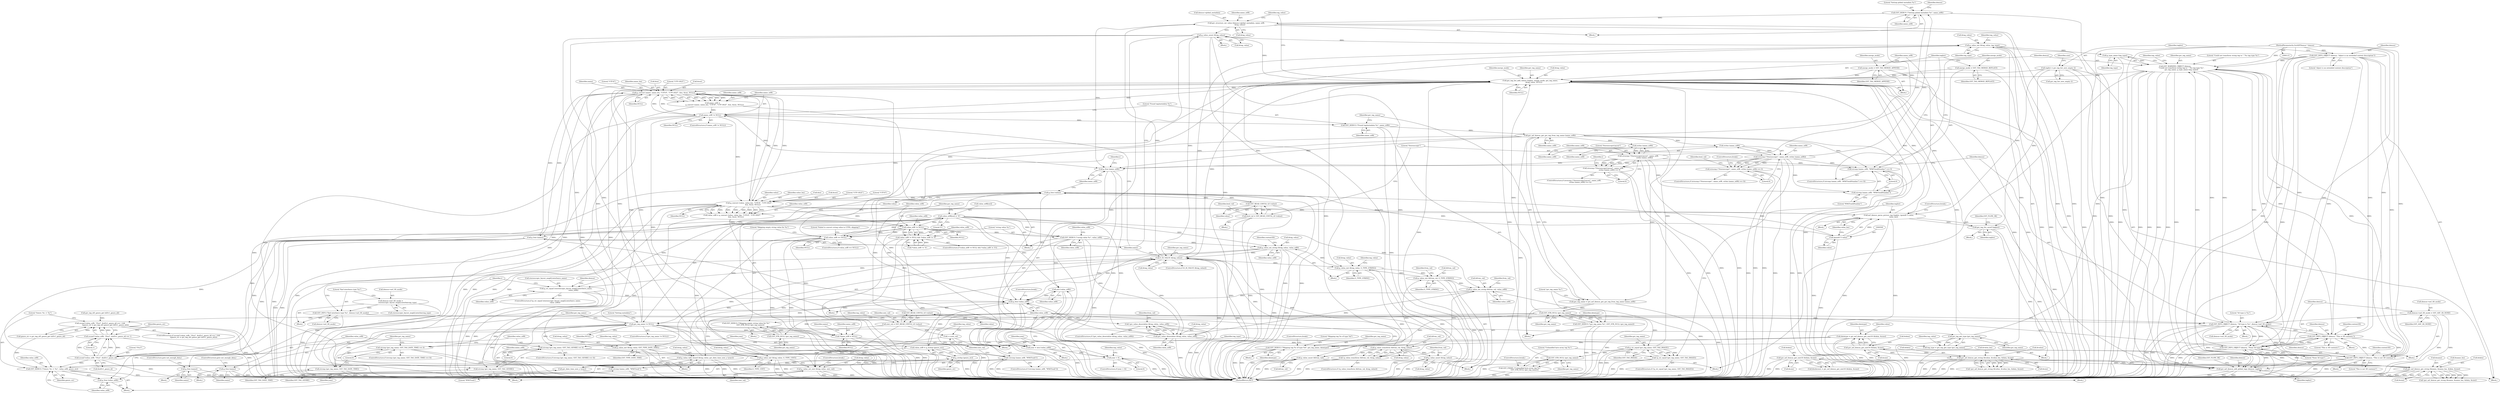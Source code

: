 digraph "1_gst-plugins-ugly_d21017b52a585f145e8d62781bcc1c5fefc7ee37@pointer" {
"1000598" [label="(Call,GST_DEBUG (\"Setting global metadata %s\", name_utf8))"];
"1000405" [label="(Call,strncmp (\"StereoscopicLayout\", name_utf8,\n                        strlen (name_utf8)))"];
"1000408" [label="(Call,strlen (name_utf8))"];
"1000233" [label="(Call,gst_asf_demux_get_gst_tag_from_tag_name (name_utf8))"];
"1000228" [label="(Call,GST_DEBUG (\"Found tag/metadata %s\", name_utf8))"];
"1000224" [label="(Call,name_utf8 != NULL)"];
"1000211" [label="(Call,name_utf8 =\n        g_convert (name, name_len, \"UTF-8\", \"UTF-16LE\", &in, &out, NULL))"];
"1000213" [label="(Call,g_convert (name, name_len, \"UTF-8\", \"UTF-16LE\", &in, &out, NULL))"];
"1000611" [label="(Call,g_free (name))"];
"1000247" [label="(Call,g_convert (value, value_len, \"UTF-8\", \"UTF-16LE\",\n              &in, &out, NULL))"];
"1000613" [label="(Call,g_free (value))"];
"1000532" [label="(Call,GST_READ_UINT32_LE (value))"];
"1000499" [label="(Call,(guint8 *) value)"];
"1000509" [label="(Call,GST_READ_UINT32_LE (value))"];
"1000497" [label="(Call,asf_demux_parse_picture_tag (taglist, (guint8 *) value,\n                  value_len))"];
"1000131" [label="(Call,taglist = gst_tag_list_new_empty ())"];
"1000589" [label="(Call,gst_tag_list_add_values (taglist, merge_mode, gst_tag_name,\n              &tag_value, NULL))"];
"1000586" [label="(Call,merge_mode = GST_TAG_MERGE_REPLACE)"];
"1000577" [label="(Call,merge_mode = GST_TAG_MERGE_APPEND)"];
"1000237" [label="(Call,GST_STR_NULL (gst_tag_name))"];
"1000231" [label="(Call,gst_tag_name = gst_asf_demux_get_gst_tag_from_tag_name (name_utf8))"];
"1000492" [label="(Call,GST_STR_NULL (gst_tag_name))"];
"1000486" [label="(Call,g_str_equal (gst_tag_name, GST_TAG_IMAGE))"];
"1000474" [label="(Call,GST_STR_NULL (gst_tag_name))"];
"1000563" [label="(Call,GST_DEBUG (\"Skipping tag %s of type %d\", gst_tag_name, datatype))"];
"1000189" [label="(Call,datatype = gst_asf_demux_get_uint16 (&data, &size))"];
"1000191" [label="(Call,gst_asf_demux_get_uint16 (&data, &size))"];
"1000171" [label="(Call,gst_asf_demux_get_string (&name, &name_len, &data, &size))"];
"1000141" [label="(Call,gst_asf_demux_get_uint16 (&data, &size))"];
"1000198" [label="(Call,gst_asf_demux_get_string (&value, &value_len, &data, &size))"];
"1000375" [label="(Call,GST_WARNING_OBJECT (demux,\n                        \"Could not transform string tag to \" \"%s tag type %s\",\n                        gst_tag_name, g_type_name (tag_type)))"];
"1000446" [label="(Call,GST_INFO_OBJECT (demux, \"3d type is %u\", demux->asf_3D_mode))"];
"1000546" [label="(Call,GST_INFO_OBJECT (demux, \"This is 3D contents\"))"];
"1000459" [label="(Call,GST_INFO_OBJECT (demux, \"None 3d type\"))"];
"1000554" [label="(Call,GST_INFO_OBJECT (demux, \"This is not 3D contenst\"))"];
"1000128" [label="(Call,GST_INFO_OBJECT (demux, \"object is an extended content description\"))"];
"1000116" [label="(MethodParameterIn,GstASFDemux * demux)"];
"1000454" [label="(Call,demux->asf_3D_mode = GST_ASF_3D_NONE)"];
"1000441" [label="(Call,GST_INFO (\"find interleave type %u\", demux->asf_3D_mode))"];
"1000432" [label="(Call,demux->asf_3D_mode =\n                          stereoscopic_layout_map[i].interleaving_type)"];
"1000345" [label="(Call,gst_tag_get_type (gst_tag_name))"];
"1000276" [label="(Call,gst_tag_name != NULL)"];
"1000259" [label="(Call,value_utf8 != NULL)"];
"1000245" [label="(Call,value_utf8 = g_convert (value, value_len, \"UTF-8\", \"UTF-16LE\",\n              &in, &out, NULL))"];
"1000270" [label="(Call,value_utf8[out] = '\0')"];
"1000379" [label="(Call,g_type_name (tag_type))"];
"1000347" [label="(Call,g_value_init (&tag_value, tag_type))"];
"1000569" [label="(Call,G_IS_VALUE (&tag_value))"];
"1000395" [label="(Call,g_value_set_string (&tag_value, value_utf8))"];
"1000391" [label="(Call,g_value_init (&tag_value, G_TYPE_STRING))"];
"1000608" [label="(Call,g_value_unset (&tag_value))"];
"1000601" [label="(Call,gst_structure_set_value (demux->global_metadata, name_utf8,\n              &tag_value))"];
"1000598" [label="(Call,GST_DEBUG (\"Setting global metadata %s\", name_utf8))"];
"1000536" [label="(Call,strncmp (\"Stereoscopic\", name_utf8, strlen (name_utf8)))"];
"1000539" [label="(Call,strlen (name_utf8))"];
"1000359" [label="(Call,g_value_init (&from_val, G_TYPE_STRING))"];
"1000384" [label="(Call,g_value_unset (&from_val))"];
"1000369" [label="(Call,g_value_transform (&from_val, &tag_value))"];
"1000363" [label="(Call,g_value_set_string (&from_val, value_utf8))"];
"1000353" [label="(Call,gst_value_deserialize (&tag_value, value_utf8))"];
"1000267" [label="(Call,GST_DEBUG (\"string value %s\", value_utf8))"];
"1000301" [label="(Call,g_value_take_boxed (&tag_value, gst_date_time_new_y (year)))"];
"1000297" [label="(Call,g_value_init (&tag_value, GST_TYPE_DATE_TIME))"];
"1000304" [label="(Call,gst_date_time_new_y (year))"];
"1000293" [label="(Call,year > 0)"];
"1000288" [label="(Call,year = atoi (value_utf8))"];
"1000290" [label="(Call,atoi (value_utf8))"];
"1000522" [label="(Call,g_value_set_uint (&tag_value, uint_val))"];
"1000511" [label="(Call,g_value_init (&tag_value, G_TYPE_UINT))"];
"1000520" [label="(Call,++uint_val)"];
"1000507" [label="(Call,uint_val = GST_READ_UINT32_LE (value))"];
"1000381" [label="(Call,g_value_unset (&tag_value))"];
"1000343" [label="(Call,tag_type = gst_tag_get_type (gst_tag_name))"];
"1000464" [label="(Call,value_utf8 == NULL)"];
"1000352" [label="(Call,!gst_value_deserialize (&tag_value, value_utf8))"];
"1000368" [label="(Call,!g_value_transform (&from_val, &tag_value))"];
"1000424" [label="(Call,g_str_equal (stereoscopic_layout_map[i].interleave_name,\n                            value_utf8))"];
"1000476" [label="(Call,g_free (value_utf8))"];
"1000617" [label="(Call,gst_asf_demux_add_global_tags (demux, taglist))"];
"1000165" [label="(Call,*name_utf8 = NULL)"];
"1000235" [label="(Call,GST_DEBUG (\"gst_tag_name %s\", GST_STR_NULL (gst_tag_name)))"];
"1000281" [label="(Call,strcmp (gst_tag_name, GST_TAG_DATE_TIME) == 0)"];
"1000282" [label="(Call,strcmp (gst_tag_name, GST_TAG_DATE_TIME))"];
"1000308" [label="(Call,strcmp (gst_tag_name, GST_TAG_GENRE) == 0)"];
"1000309" [label="(Call,strcmp (gst_tag_name, GST_TAG_GENRE))"];
"1000472" [label="(Call,GST_DEBUG (\"Skipping empty string value for %s\",\n                GST_STR_NULL (gst_tag_name)))"];
"1000485" [label="(Call,!g_str_equal (gst_tag_name, GST_TAG_IMAGE))"];
"1000490" [label="(Call,GST_FIXME (\"Unhandled byte array tag %s\",\n                  GST_STR_NULL (gst_tag_name)))"];
"1000404" [label="(Call,strncmp (\"StereoscopicLayout\", name_utf8,\n                        strlen (name_utf8)) == 0)"];
"1000581" [label="(Call,strcmp (name_utf8, \"WM/TrackNumber\") == 0)"];
"1000582" [label="(Call,strcmp (name_utf8, \"WM/TrackNumber\"))"];
"1000615" [label="(Call,g_free (name_utf8))"];
"1000516" [label="(Call,!strcmp (name_utf8, \"WM/Track\"))"];
"1000517" [label="(Call,strcmp (name_utf8, \"WM/Track\"))"];
"1000535" [label="(Call,strncmp (\"Stereoscopic\", name_utf8, strlen (name_utf8)) == 0)"];
"1000258" [label="(Call,value_utf8 != NULL && *value_utf8 != '\0')"];
"1000319" [label="(Call,sscanf (value_utf8, \"(%u)\", &id3v1_genre_id))"];
"1000318" [label="(Call,sscanf (value_utf8, \"(%u)\", &id3v1_genre_id) == 1)"];
"1000317" [label="(Call,sscanf (value_utf8, \"(%u)\", &id3v1_genre_id) == 1 &&\n                    ((genre_str = gst_tag_id3_genre_get (id3v1_genre_id))))"];
"1000330" [label="(Call,GST_DEBUG (\"Genre: %s -> %s\", value_utf8, genre_str))"];
"1000334" [label="(Call,g_free (value_utf8))"];
"1000338" [label="(Call,g_strdup (genre_str))"];
"1000336" [label="(Call,value_utf8 = g_strdup (genre_str))"];
"1000626" [label="(Call,gst_tag_list_unref (taglist))"];
"1000530" [label="(Call,bool_val = GST_READ_UINT32_LE (value))"];
"1000186" [label="(Call,g_free (name))"];
"1000208" [label="(Call,g_free (name))"];
"1000269" [label="(Identifier,value_utf8)"];
"1000568" [label="(ControlStructure,if (G_IS_VALUE (&tag_value)))"];
"1000383" [label="(Identifier,tag_value)"];
"1000347" [label="(Call,g_value_init (&tag_value, tag_type))"];
"1000554" [label="(Call,GST_INFO_OBJECT (demux, \"This is not 3D contenst\"))"];
"1000284" [label="(Identifier,GST_TAG_DATE_TIME)"];
"1000256" [label="(Identifier,NULL)"];
"1000484" [label="(ControlStructure,if (!g_str_equal (gst_tag_name, GST_TAG_IMAGE)))"];
"1000225" [label="(Identifier,name_utf8)"];
"1000489" [label="(Block,)"];
"1000404" [label="(Call,strncmp (\"StereoscopicLayout\", name_utf8,\n                        strlen (name_utf8)) == 0)"];
"1000521" [label="(Identifier,uint_val)"];
"1000487" [label="(Identifier,gst_tag_name)"];
"1000278" [label="(Identifier,NULL)"];
"1000522" [label="(Call,g_value_set_uint (&tag_value, uint_val))"];
"1000246" [label="(Identifier,value_utf8)"];
"1000212" [label="(Identifier,name_utf8)"];
"1000618" [label="(Identifier,demux)"];
"1000612" [label="(Identifier,name)"];
"1000188" [label="(ControlStructure,goto not_enough_data;)"];
"1000234" [label="(Identifier,name_utf8)"];
"1000478" [label="(ControlStructure,break;)"];
"1000583" [label="(Identifier,name_utf8)"];
"1000319" [label="(Call,sscanf (value_utf8, \"(%u)\", &id3v1_genre_id))"];
"1000424" [label="(Call,g_str_equal (stereoscopic_layout_map[i].interleave_name,\n                            value_utf8))"];
"1000530" [label="(Call,bool_val = GST_READ_UINT32_LE (value))"];
"1000271" [label="(Call,value_utf8[out])"];
"1000394" [label="(Identifier,G_TYPE_STRING)"];
"1000280" [label="(ControlStructure,if (strcmp (gst_tag_name, GST_TAG_DATE_TIME) == 0))"];
"1000310" [label="(Identifier,gst_tag_name)"];
"1000536" [label="(Call,strncmp (\"Stereoscopic\", name_utf8, strlen (name_utf8)))"];
"1000227" [label="(Block,)"];
"1000508" [label="(Identifier,uint_val)"];
"1000459" [label="(Call,GST_INFO_OBJECT (demux, \"None 3d type\"))"];
"1000533" [label="(Identifier,value)"];
"1000538" [label="(Identifier,name_utf8)"];
"1000130" [label="(Literal,\"object is an extended content description\")"];
"1000285" [label="(Literal,0)"];
"1000277" [label="(Identifier,gst_tag_name)"];
"1000535" [label="(Call,strncmp (\"Stereoscopic\", name_utf8, strlen (name_utf8)) == 0)"];
"1000460" [label="(Identifier,demux)"];
"1000301" [label="(Call,g_value_take_boxed (&tag_value, gst_date_time_new_y (year)))"];
"1000441" [label="(Call,GST_INFO (\"find interleave type %u\", demux->asf_3D_mode))"];
"1000260" [label="(Identifier,value_utf8)"];
"1000630" [label="(MethodReturn,RET)"];
"1000395" [label="(Call,g_value_set_string (&tag_value, value_utf8))"];
"1000563" [label="(Call,GST_DEBUG (\"Skipping tag %s of type %d\", gst_tag_name, datatype))"];
"1000375" [label="(Call,GST_WARNING_OBJECT (demux,\n                        \"Could not transform string tag to \" \"%s tag type %s\",\n                        gst_tag_name, g_type_name (tag_type)))"];
"1000458" [label="(Identifier,GST_ASF_3D_NONE)"];
"1000213" [label="(Call,g_convert (name, name_len, \"UTF-8\", \"UTF-16LE\", &in, &out, NULL))"];
"1000385" [label="(Call,&from_val)"];
"1000569" [label="(Call,G_IS_VALUE (&tag_value))"];
"1000198" [label="(Call,gst_asf_demux_get_string (&value, &value_len, &data, &size))"];
"1000208" [label="(Call,g_free (name))"];
"1000154" [label="(Identifier,i)"];
"1000362" [label="(Identifier,G_TYPE_STRING)"];
"1000581" [label="(Call,strcmp (name_utf8, \"WM/TrackNumber\") == 0)"];
"1000167" [label="(Identifier,NULL)"];
"1000185" [label="(Block,)"];
"1000360" [label="(Call,&from_val)"];
"1000384" [label="(Call,g_value_unset (&from_val))"];
"1000497" [label="(Call,asf_demux_parse_picture_tag (taglist, (guint8 *) value,\n                  value_len))"];
"1000201" [label="(Call,&value_len)"];
"1000627" [label="(Identifier,taglist)"];
"1000390" [label="(Literal,\"Setting metadata\")"];
"1000572" [label="(Block,)"];
"1000258" [label="(Call,value_utf8 != NULL && *value_utf8 != '\0')"];
"1000346" [label="(Identifier,gst_tag_name)"];
"1000281" [label="(Call,strcmp (gst_tag_name, GST_TAG_DATE_TIME) == 0)"];
"1000276" [label="(Call,gst_tag_name != NULL)"];
"1000214" [label="(Identifier,name)"];
"1000485" [label="(Call,!g_str_equal (gst_tag_name, GST_TAG_IMAGE))"];
"1000293" [label="(Call,year > 0)"];
"1000166" [label="(Identifier,name_utf8)"];
"1000365" [label="(Identifier,from_val)"];
"1000514" [label="(Identifier,G_TYPE_UINT)"];
"1000354" [label="(Call,&tag_value)"];
"1000294" [label="(Identifier,year)"];
"1000338" [label="(Call,g_strdup (genre_str))"];
"1000236" [label="(Literal,\"gst_tag_name %s\")"];
"1000599" [label="(Literal,\"Setting global metadata %s\")"];
"1000528" [label="(Block,)"];
"1000534" [label="(ControlStructure,if (strncmp (\"Stereoscopic\", name_utf8, strlen (name_utf8)) == 0))"];
"1000541" [label="(Literal,0)"];
"1000498" [label="(Identifier,taglist)"];
"1000585" [label="(Literal,0)"];
"1000494" [label="(ControlStructure,break;)"];
"1000170" [label="(Call,!gst_asf_demux_get_string (&name, &name_len, &data, &size))"];
"1000629" [label="(Identifier,GST_FLOW_OK)"];
"1000207" [label="(Block,)"];
"1000442" [label="(Literal,\"find interleave type %u\")"];
"1000547" [label="(Identifier,demux)"];
"1000262" [label="(Call,*value_utf8 != '\0')"];
"1000133" [label="(Call,gst_tag_list_new_empty ())"];
"1000540" [label="(Identifier,name_utf8)"];
"1000580" [label="(ControlStructure,if (strcmp (name_utf8, \"WM/TrackNumber\") == 0))"];
"1000518" [label="(Identifier,name_utf8)"];
"1000289" [label="(Identifier,year)"];
"1000455" [label="(Call,demux->asf_3D_mode)"];
"1000305" [label="(Identifier,year)"];
"1000228" [label="(Call,GST_DEBUG (\"Found tag/metadata %s\", name_utf8))"];
"1000309" [label="(Call,strcmp (gst_tag_name, GST_TAG_GENRE))"];
"1000337" [label="(Identifier,value_utf8)"];
"1000333" [label="(Identifier,genre_str)"];
"1000311" [label="(Identifier,GST_TAG_GENRE)"];
"1000230" [label="(Identifier,name_utf8)"];
"1000589" [label="(Call,gst_tag_list_add_values (taglist, merge_mode, gst_tag_name,\n              &tag_value, NULL))"];
"1000403" [label="(ControlStructure,if (strncmp (\"StereoscopicLayout\", name_utf8,\n                        strlen (name_utf8)) == 0))"];
"1000329" [label="(Block,)"];
"1000474" [label="(Call,GST_STR_NULL (gst_tag_name))"];
"1000144" [label="(Call,&size)"];
"1000626" [label="(Call,gst_tag_list_unref (taglist))"];
"1000501" [label="(Identifier,value)"];
"1000303" [label="(Identifier,tag_value)"];
"1000560" [label="(ControlStructure,break;)"];
"1000407" [label="(Identifier,name_utf8)"];
"1000509" [label="(Call,GST_READ_UINT32_LE (value))"];
"1000335" [label="(Identifier,value_utf8)"];
"1000226" [label="(Identifier,NULL)"];
"1000555" [label="(Identifier,demux)"];
"1000334" [label="(Call,g_free (value_utf8))"];
"1000261" [label="(Identifier,NULL)"];
"1000469" [label="(Literal,\"Failed to convert string value to UTF8, skipping\")"];
"1000617" [label="(Call,gst_asf_demux_add_global_tags (demux, taglist))"];
"1000490" [label="(Call,GST_FIXME (\"Unhandled byte array tag %s\",\n                  GST_STR_NULL (gst_tag_name)))"];
"1000606" [label="(Call,&tag_value)"];
"1000308" [label="(Call,strcmp (gst_tag_name, GST_TAG_GENRE) == 0)"];
"1000216" [label="(Literal,\"UTF-8\")"];
"1000526" [label="(ControlStructure,break;)"];
"1000250" [label="(Literal,\"UTF-8\")"];
"1000611" [label="(Call,g_free (name))"];
"1000582" [label="(Call,strcmp (name_utf8, \"WM/TrackNumber\"))"];
"1000172" [label="(Call,&name)"];
"1000268" [label="(Literal,\"string value %s\")"];
"1000532" [label="(Call,GST_READ_UINT32_LE (value))"];
"1000191" [label="(Call,gst_asf_demux_get_uint16 (&data, &size))"];
"1000380" [label="(Identifier,tag_type)"];
"1000174" [label="(Call,&name_len)"];
"1000414" [label="(Identifier,i)"];
"1000192" [label="(Call,&data)"];
"1000588" [label="(Identifier,GST_TAG_MERGE_REPLACE)"];
"1000546" [label="(Call,GST_INFO_OBJECT (demux, \"This is 3D contents\"))"];
"1000520" [label="(Call,++uint_val)"];
"1000364" [label="(Call,&from_val)"];
"1000512" [label="(Call,&tag_value)"];
"1000566" [label="(Identifier,datatype)"];
"1000454" [label="(Call,demux->asf_3D_mode = GST_ASF_3D_NONE)"];
"1000511" [label="(Call,g_value_init (&tag_value, G_TYPE_UINT))"];
"1000351" [label="(ControlStructure,if (!gst_value_deserialize (&tag_value, value_utf8)))"];
"1000341" [label="(Block,)"];
"1000349" [label="(Identifier,tag_value)"];
"1000165" [label="(Call,*name_utf8 = NULL)"];
"1000300" [label="(Identifier,GST_TYPE_DATE_TIME)"];
"1000531" [label="(Identifier,bool_val)"];
"1000591" [label="(Identifier,merge_mode)"];
"1000299" [label="(Identifier,tag_value)"];
"1000592" [label="(Identifier,gst_tag_name)"];
"1000436" [label="(Call,stereoscopic_layout_map[i].interleaving_type)"];
"1000235" [label="(Call,GST_DEBUG (\"gst_tag_name %s\", GST_STR_NULL (gst_tag_name)))"];
"1000388" [label="(Block,)"];
"1000194" [label="(Call,&size)"];
"1000274" [label="(Literal,'\0')"];
"1000187" [label="(Identifier,name)"];
"1000248" [label="(Identifier,value)"];
"1000496" [label="(Block,)"];
"1000464" [label="(Call,value_utf8 == NULL)"];
"1000517" [label="(Call,strcmp (name_utf8, \"WM/Track\"))"];
"1000224" [label="(Call,name_utf8 != NULL)"];
"1000425" [label="(Call,stereoscopic_layout_map[i].interleave_name)"];
"1000447" [label="(Identifier,demux)"];
"1000369" [label="(Call,g_value_transform (&from_val, &tag_value))"];
"1000610" [label="(Identifier,tag_value)"];
"1000584" [label="(Literal,\"WM/TrackNumber\")"];
"1000374" [label="(Block,)"];
"1000503" [label="(ControlStructure,break;)"];
"1000574" [label="(Identifier,gst_tag_name)"];
"1000359" [label="(Call,g_value_init (&from_val, G_TYPE_STRING))"];
"1000378" [label="(Identifier,gst_tag_name)"];
"1000243" [label="(Block,)"];
"1000231" [label="(Call,gst_tag_name = gst_asf_demux_get_gst_tag_from_tag_name (name_utf8))"];
"1000355" [label="(Identifier,tag_value)"];
"1000200" [label="(Identifier,value)"];
"1000222" [label="(Identifier,NULL)"];
"1000432" [label="(Call,demux->asf_3D_mode =\n                          stereoscopic_layout_map[i].interleaving_type)"];
"1000249" [label="(Identifier,value_len)"];
"1000344" [label="(Identifier,tag_type)"];
"1000283" [label="(Identifier,gst_tag_name)"];
"1000524" [label="(Identifier,tag_value)"];
"1000602" [label="(Call,demux->global_metadata)"];
"1000210" [label="(ControlStructure,goto not_enough_data;)"];
"1000614" [label="(Identifier,value)"];
"1000507" [label="(Call,uint_val = GST_READ_UINT32_LE (value))"];
"1000171" [label="(Call,gst_asf_demux_get_string (&name, &name_len, &data, &size))"];
"1000499" [label="(Call,(guint8 *) value)"];
"1000463" [label="(ControlStructure,if (value_utf8 == NULL))"];
"1000567" [label="(ControlStructure,break;)"];
"1000410" [label="(Literal,0)"];
"1000370" [label="(Call,&from_val)"];
"1000472" [label="(Call,GST_DEBUG (\"Skipping empty string value for %s\",\n                GST_STR_NULL (gst_tag_name)))"];
"1000259" [label="(Call,value_utf8 != NULL)"];
"1000356" [label="(Identifier,value_utf8)"];
"1000613" [label="(Call,g_free (value))"];
"1000257" [label="(ControlStructure,if (value_utf8 != NULL && *value_utf8 != '\0'))"];
"1000616" [label="(Identifier,name_utf8)"];
"1000316" [label="(ControlStructure,if (sscanf (value_utf8, \"(%u)\", &id3v1_genre_id) == 1 &&\n                    ((genre_str = gst_tag_id3_genre_get (id3v1_genre_id)))))"];
"1000381" [label="(Call,g_value_unset (&tag_value))"];
"1000343" [label="(Call,tag_type = gst_tag_get_type (gst_tag_name))"];
"1000292" [label="(ControlStructure,if (year > 0))"];
"1000377" [label="(Literal,\"Could not transform string tag to \" \"%s tag type %s\")"];
"1000275" [label="(ControlStructure,if (gst_tag_name != NULL))"];
"1000176" [label="(Call,&data)"];
"1000465" [label="(Identifier,value_utf8)"];
"1000505" [label="(Block,)"];
"1000116" [label="(MethodParameterIn,GstASFDemux * demux)"];
"1000245" [label="(Call,value_utf8 = g_convert (value, value_len, \"UTF-8\", \"UTF-16LE\",\n              &in, &out, NULL))"];
"1000434" [label="(Identifier,demux)"];
"1000131" [label="(Call,taglist = gst_tag_list_new_empty ())"];
"1000621" [label="(Identifier,GST_FLOW_OK)"];
"1000302" [label="(Call,&tag_value)"];
"1000430" [label="(Identifier,value_utf8)"];
"1000247" [label="(Call,g_convert (value, value_len, \"UTF-8\", \"UTF-16LE\",\n              &in, &out, NULL))"];
"1000291" [label="(Identifier,value_utf8)"];
"1000397" [label="(Identifier,tag_value)"];
"1000345" [label="(Call,gst_tag_get_type (gst_tag_name))"];
"1000288" [label="(Call,year = atoi (value_utf8))"];
"1000139" [label="(Call,blockcount = gst_asf_demux_get_uint16 (&data, &size))"];
"1000232" [label="(Identifier,gst_tag_name)"];
"1000601" [label="(Call,gst_structure_set_value (demux->global_metadata, name_utf8,\n              &tag_value))"];
"1000575" [label="(Block,)"];
"1000307" [label="(ControlStructure,if (strcmp (gst_tag_name, GST_TAG_GENRE) == 0))"];
"1000233" [label="(Call,gst_asf_demux_get_gst_tag_from_tag_name (name_utf8))"];
"1000615" [label="(Call,g_free (name_utf8))"];
"1000493" [label="(Identifier,gst_tag_name)"];
"1000186" [label="(Call,g_free (name))"];
"1000379" [label="(Call,g_type_name (tag_type))"];
"1000400" [label="(Identifier,content3D)"];
"1000595" [label="(Identifier,NULL)"];
"1000215" [label="(Identifier,name_len)"];
"1000326" [label="(Identifier,genre_str)"];
"1000339" [label="(Identifier,genre_str)"];
"1000523" [label="(Call,&tag_value)"];
"1000619" [label="(Identifier,taglist)"];
"1000295" [label="(Literal,0)"];
"1000539" [label="(Call,strlen (name_utf8))"];
"1000623" [label="(Block,)"];
"1000556" [label="(Literal,\"This is not 3D contenst\")"];
"1000350" [label="(Identifier,tag_type)"];
"1000189" [label="(Call,datatype = gst_asf_demux_get_uint16 (&data, &size))"];
"1000297" [label="(Call,g_value_init (&tag_value, GST_TYPE_DATE_TIME))"];
"1000272" [label="(Identifier,value_utf8)"];
"1000298" [label="(Call,&tag_value)"];
"1000290" [label="(Call,atoi (value_utf8))"];
"1000597" [label="(Block,)"];
"1000586" [label="(Call,merge_mode = GST_TAG_MERGE_REPLACE)"];
"1000513" [label="(Identifier,tag_value)"];
"1000218" [label="(Call,&in)"];
"1000327" [label="(Call,gst_tag_id3_genre_get (id3v1_genre_id))"];
"1000336" [label="(Call,value_utf8 = g_strdup (genre_str))"];
"1000471" [label="(Block,)"];
"1000252" [label="(Call,&in)"];
"1000502" [label="(Identifier,value_len)"];
"1000564" [label="(Literal,\"Skipping tag %s of type %d\")"];
"1000461" [label="(Literal,\"None 3d type\")"];
"1000209" [label="(Identifier,name)"];
"1000477" [label="(Identifier,value_utf8)"];
"1000240" [label="(Identifier,datatype)"];
"1000396" [label="(Call,&tag_value)"];
"1000578" [label="(Identifier,merge_mode)"];
"1000353" [label="(Call,gst_value_deserialize (&tag_value, value_utf8))"];
"1000409" [label="(Identifier,name_utf8)"];
"1000320" [label="(Identifier,value_utf8)"];
"1000577" [label="(Call,merge_mode = GST_TAG_MERGE_APPEND)"];
"1000254" [label="(Call,&out)"];
"1000229" [label="(Literal,\"Found tag/metadata %s\")"];
"1000603" [label="(Identifier,demux)"];
"1000321" [label="(Literal,\"(%u)\")"];
"1000332" [label="(Identifier,value_utf8)"];
"1000322" [label="(Call,&id3v1_genre_id)"];
"1000266" [label="(Block,)"];
"1000348" [label="(Call,&tag_value)"];
"1000544" [label="(Identifier,bool_val)"];
"1000491" [label="(Literal,\"Unhandled byte array tag %s\")"];
"1000433" [label="(Call,demux->asf_3D_mode)"];
"1000486" [label="(Call,g_str_equal (gst_tag_name, GST_TAG_IMAGE))"];
"1000545" [label="(Block,)"];
"1000609" [label="(Call,&tag_value)"];
"1000331" [label="(Literal,\"Genre: %s -> %s\")"];
"1000178" [label="(Call,&size)"];
"1000199" [label="(Call,&value)"];
"1000605" [label="(Identifier,name_utf8)"];
"1000129" [label="(Identifier,demux)"];
"1000516" [label="(Call,!strcmp (name_utf8, \"WM/Track\"))"];
"1000132" [label="(Identifier,taglist)"];
"1000317" [label="(Call,sscanf (value_utf8, \"(%u)\", &id3v1_genre_id) == 1 &&\n                    ((genre_str = gst_tag_id3_genre_get (id3v1_genre_id))))"];
"1000371" [label="(Identifier,from_val)"];
"1000550" [label="(Identifier,content3D)"];
"1000446" [label="(Call,GST_INFO_OBJECT (demux, \"3d type is %u\", demux->asf_3D_mode))"];
"1000173" [label="(Identifier,name)"];
"1000325" [label="(Call,genre_str = gst_tag_id3_genre_get (id3v1_genre_id))"];
"1000128" [label="(Call,GST_INFO_OBJECT (demux, \"object is an extended content description\"))"];
"1000398" [label="(Identifier,value_utf8)"];
"1000205" [label="(Call,&size)"];
"1000519" [label="(Literal,\"WM/Track\")"];
"1000466" [label="(Identifier,NULL)"];
"1000203" [label="(Call,&data)"];
"1000352" [label="(Call,!gst_value_deserialize (&tag_value, value_utf8))"];
"1000476" [label="(Call,g_free (value_utf8))"];
"1000264" [label="(Identifier,value_utf8)"];
"1000190" [label="(Identifier,datatype)"];
"1000406" [label="(Literal,\"StereoscopicLayout\")"];
"1000473" [label="(Literal,\"Skipping empty string value for %s\")"];
"1000304" [label="(Call,gst_date_time_new_y (year))"];
"1000600" [label="(Identifier,name_utf8)"];
"1000590" [label="(Identifier,taglist)"];
"1000475" [label="(Identifier,gst_tag_name)"];
"1000238" [label="(Identifier,gst_tag_name)"];
"1000367" [label="(ControlStructure,if (!g_value_transform (&from_val, &tag_value)))"];
"1000141" [label="(Call,gst_asf_demux_get_uint16 (&data, &size))"];
"1000376" [label="(Identifier,demux)"];
"1000392" [label="(Call,&tag_value)"];
"1000558" [label="(Identifier,content3D)"];
"1000251" [label="(Literal,\"UTF-16LE\")"];
"1000587" [label="(Identifier,merge_mode)"];
"1000318" [label="(Call,sscanf (value_utf8, \"(%u)\", &id3v1_genre_id) == 1)"];
"1000324" [label="(Literal,1)"];
"1000270" [label="(Call,value_utf8[out] = '\0')"];
"1000363" [label="(Call,g_value_set_string (&from_val, value_utf8))"];
"1000565" [label="(Identifier,gst_tag_name)"];
"1000330" [label="(Call,GST_DEBUG (\"Genre: %s -> %s\", value_utf8, genre_str))"];
"1000366" [label="(Identifier,value_utf8)"];
"1000267" [label="(Call,GST_DEBUG (\"string value %s\", value_utf8))"];
"1000453" [label="(Block,)"];
"1000368" [label="(Call,!g_value_transform (&from_val, &tag_value))"];
"1000537" [label="(Literal,\"Stereoscopic\")"];
"1000391" [label="(Call,g_value_init (&tag_value, G_TYPE_STRING))"];
"1000492" [label="(Call,GST_STR_NULL (gst_tag_name))"];
"1000217" [label="(Literal,\"UTF-16LE\")"];
"1000548" [label="(Literal,\"This is 3D contents\")"];
"1000423" [label="(ControlStructure,if (g_str_equal (stereoscopic_layout_map[i].interleave_name,\n                            value_utf8)))"];
"1000155" [label="(Block,)"];
"1000220" [label="(Call,&out)"];
"1000431" [label="(Block,)"];
"1000382" [label="(Call,&tag_value)"];
"1000608" [label="(Call,g_value_unset (&tag_value))"];
"1000197" [label="(Call,!gst_asf_demux_get_string (&value, &value_len, &data, &size))"];
"1000401" [label="(Block,)"];
"1000357" [label="(Block,)"];
"1000223" [label="(ControlStructure,if (name_utf8 != NULL))"];
"1000593" [label="(Call,&tag_value)"];
"1000237" [label="(Call,GST_STR_NULL (gst_tag_name))"];
"1000296" [label="(Block,)"];
"1000525" [label="(Identifier,uint_val)"];
"1000598" [label="(Call,GST_DEBUG (\"Setting global metadata %s\", name_utf8))"];
"1000562" [label="(Block,)"];
"1000570" [label="(Call,&tag_value)"];
"1000448" [label="(Literal,\"3d type is %u\")"];
"1000553" [label="(Block,)"];
"1000488" [label="(Identifier,GST_TAG_IMAGE)"];
"1000286" [label="(Block,)"];
"1000386" [label="(Identifier,from_val)"];
"1000361" [label="(Identifier,from_val)"];
"1000408" [label="(Call,strlen (name_utf8))"];
"1000579" [label="(Identifier,GST_TAG_MERGE_APPEND)"];
"1000136" [label="(Identifier,size)"];
"1000372" [label="(Call,&tag_value)"];
"1000510" [label="(Identifier,value)"];
"1000449" [label="(Call,demux->asf_3D_mode)"];
"1000312" [label="(Literal,0)"];
"1000142" [label="(Call,&data)"];
"1000282" [label="(Call,strcmp (gst_tag_name, GST_TAG_DATE_TIME))"];
"1000515" [label="(ControlStructure,if (!strcmp (name_utf8, \"WM/Track\")))"];
"1000421" [label="(Identifier,i)"];
"1000405" [label="(Call,strncmp (\"StereoscopicLayout\", name_utf8,\n                        strlen (name_utf8)))"];
"1000443" [label="(Call,demux->asf_3D_mode)"];
"1000119" [label="(Block,)"];
"1000211" [label="(Call,name_utf8 =\n        g_convert (name, name_len, \"UTF-8\", \"UTF-16LE\", &in, &out, NULL))"];
"1000598" -> "1000597"  [label="AST: "];
"1000598" -> "1000600"  [label="CFG: "];
"1000599" -> "1000598"  [label="AST: "];
"1000600" -> "1000598"  [label="AST: "];
"1000603" -> "1000598"  [label="CFG: "];
"1000598" -> "1000630"  [label="DDG: "];
"1000405" -> "1000598"  [label="DDG: "];
"1000233" -> "1000598"  [label="DDG: "];
"1000536" -> "1000598"  [label="DDG: "];
"1000598" -> "1000601"  [label="DDG: "];
"1000405" -> "1000404"  [label="AST: "];
"1000405" -> "1000408"  [label="CFG: "];
"1000406" -> "1000405"  [label="AST: "];
"1000407" -> "1000405"  [label="AST: "];
"1000408" -> "1000405"  [label="AST: "];
"1000410" -> "1000405"  [label="CFG: "];
"1000405" -> "1000630"  [label="DDG: "];
"1000405" -> "1000630"  [label="DDG: "];
"1000405" -> "1000404"  [label="DDG: "];
"1000405" -> "1000404"  [label="DDG: "];
"1000405" -> "1000404"  [label="DDG: "];
"1000408" -> "1000405"  [label="DDG: "];
"1000405" -> "1000581"  [label="DDG: "];
"1000405" -> "1000582"  [label="DDG: "];
"1000405" -> "1000615"  [label="DDG: "];
"1000408" -> "1000409"  [label="CFG: "];
"1000409" -> "1000408"  [label="AST: "];
"1000233" -> "1000408"  [label="DDG: "];
"1000233" -> "1000231"  [label="AST: "];
"1000233" -> "1000234"  [label="CFG: "];
"1000234" -> "1000233"  [label="AST: "];
"1000231" -> "1000233"  [label="CFG: "];
"1000233" -> "1000630"  [label="DDG: "];
"1000233" -> "1000231"  [label="DDG: "];
"1000228" -> "1000233"  [label="DDG: "];
"1000233" -> "1000516"  [label="DDG: "];
"1000233" -> "1000517"  [label="DDG: "];
"1000233" -> "1000539"  [label="DDG: "];
"1000233" -> "1000581"  [label="DDG: "];
"1000233" -> "1000582"  [label="DDG: "];
"1000233" -> "1000615"  [label="DDG: "];
"1000228" -> "1000227"  [label="AST: "];
"1000228" -> "1000230"  [label="CFG: "];
"1000229" -> "1000228"  [label="AST: "];
"1000230" -> "1000228"  [label="AST: "];
"1000232" -> "1000228"  [label="CFG: "];
"1000228" -> "1000630"  [label="DDG: "];
"1000224" -> "1000228"  [label="DDG: "];
"1000224" -> "1000223"  [label="AST: "];
"1000224" -> "1000226"  [label="CFG: "];
"1000225" -> "1000224"  [label="AST: "];
"1000226" -> "1000224"  [label="AST: "];
"1000229" -> "1000224"  [label="CFG: "];
"1000612" -> "1000224"  [label="CFG: "];
"1000224" -> "1000630"  [label="DDG: "];
"1000224" -> "1000630"  [label="DDG: "];
"1000224" -> "1000165"  [label="DDG: "];
"1000224" -> "1000213"  [label="DDG: "];
"1000211" -> "1000224"  [label="DDG: "];
"1000213" -> "1000224"  [label="DDG: "];
"1000224" -> "1000247"  [label="DDG: "];
"1000224" -> "1000589"  [label="DDG: "];
"1000224" -> "1000615"  [label="DDG: "];
"1000211" -> "1000155"  [label="AST: "];
"1000211" -> "1000213"  [label="CFG: "];
"1000212" -> "1000211"  [label="AST: "];
"1000213" -> "1000211"  [label="AST: "];
"1000225" -> "1000211"  [label="CFG: "];
"1000211" -> "1000630"  [label="DDG: "];
"1000213" -> "1000211"  [label="DDG: "];
"1000213" -> "1000211"  [label="DDG: "];
"1000213" -> "1000211"  [label="DDG: "];
"1000213" -> "1000211"  [label="DDG: "];
"1000213" -> "1000211"  [label="DDG: "];
"1000213" -> "1000211"  [label="DDG: "];
"1000213" -> "1000211"  [label="DDG: "];
"1000213" -> "1000222"  [label="CFG: "];
"1000214" -> "1000213"  [label="AST: "];
"1000215" -> "1000213"  [label="AST: "];
"1000216" -> "1000213"  [label="AST: "];
"1000217" -> "1000213"  [label="AST: "];
"1000218" -> "1000213"  [label="AST: "];
"1000220" -> "1000213"  [label="AST: "];
"1000222" -> "1000213"  [label="AST: "];
"1000213" -> "1000630"  [label="DDG: "];
"1000213" -> "1000630"  [label="DDG: "];
"1000213" -> "1000630"  [label="DDG: "];
"1000213" -> "1000630"  [label="DDG: "];
"1000611" -> "1000213"  [label="DDG: "];
"1000247" -> "1000213"  [label="DDG: "];
"1000247" -> "1000213"  [label="DDG: "];
"1000589" -> "1000213"  [label="DDG: "];
"1000276" -> "1000213"  [label="DDG: "];
"1000464" -> "1000213"  [label="DDG: "];
"1000213" -> "1000247"  [label="DDG: "];
"1000213" -> "1000247"  [label="DDG: "];
"1000213" -> "1000611"  [label="DDG: "];
"1000611" -> "1000155"  [label="AST: "];
"1000611" -> "1000612"  [label="CFG: "];
"1000612" -> "1000611"  [label="AST: "];
"1000614" -> "1000611"  [label="CFG: "];
"1000611" -> "1000630"  [label="DDG: "];
"1000611" -> "1000630"  [label="DDG: "];
"1000611" -> "1000186"  [label="DDG: "];
"1000611" -> "1000208"  [label="DDG: "];
"1000247" -> "1000245"  [label="AST: "];
"1000247" -> "1000256"  [label="CFG: "];
"1000248" -> "1000247"  [label="AST: "];
"1000249" -> "1000247"  [label="AST: "];
"1000250" -> "1000247"  [label="AST: "];
"1000251" -> "1000247"  [label="AST: "];
"1000252" -> "1000247"  [label="AST: "];
"1000254" -> "1000247"  [label="AST: "];
"1000256" -> "1000247"  [label="AST: "];
"1000245" -> "1000247"  [label="CFG: "];
"1000247" -> "1000630"  [label="DDG: "];
"1000247" -> "1000630"  [label="DDG: "];
"1000247" -> "1000630"  [label="DDG: "];
"1000247" -> "1000630"  [label="DDG: "];
"1000247" -> "1000245"  [label="DDG: "];
"1000247" -> "1000245"  [label="DDG: "];
"1000247" -> "1000245"  [label="DDG: "];
"1000247" -> "1000245"  [label="DDG: "];
"1000247" -> "1000245"  [label="DDG: "];
"1000247" -> "1000245"  [label="DDG: "];
"1000247" -> "1000245"  [label="DDG: "];
"1000613" -> "1000247"  [label="DDG: "];
"1000497" -> "1000247"  [label="DDG: "];
"1000247" -> "1000259"  [label="DDG: "];
"1000247" -> "1000497"  [label="DDG: "];
"1000247" -> "1000613"  [label="DDG: "];
"1000613" -> "1000155"  [label="AST: "];
"1000613" -> "1000614"  [label="CFG: "];
"1000614" -> "1000613"  [label="AST: "];
"1000616" -> "1000613"  [label="CFG: "];
"1000613" -> "1000630"  [label="DDG: "];
"1000613" -> "1000630"  [label="DDG: "];
"1000613" -> "1000499"  [label="DDG: "];
"1000613" -> "1000509"  [label="DDG: "];
"1000613" -> "1000532"  [label="DDG: "];
"1000532" -> "1000613"  [label="DDG: "];
"1000499" -> "1000613"  [label="DDG: "];
"1000509" -> "1000613"  [label="DDG: "];
"1000532" -> "1000530"  [label="AST: "];
"1000532" -> "1000533"  [label="CFG: "];
"1000533" -> "1000532"  [label="AST: "];
"1000530" -> "1000532"  [label="CFG: "];
"1000532" -> "1000630"  [label="DDG: "];
"1000532" -> "1000530"  [label="DDG: "];
"1000499" -> "1000497"  [label="AST: "];
"1000499" -> "1000501"  [label="CFG: "];
"1000500" -> "1000499"  [label="AST: "];
"1000501" -> "1000499"  [label="AST: "];
"1000502" -> "1000499"  [label="CFG: "];
"1000499" -> "1000630"  [label="DDG: "];
"1000499" -> "1000497"  [label="DDG: "];
"1000509" -> "1000507"  [label="AST: "];
"1000509" -> "1000510"  [label="CFG: "];
"1000510" -> "1000509"  [label="AST: "];
"1000507" -> "1000509"  [label="CFG: "];
"1000509" -> "1000630"  [label="DDG: "];
"1000509" -> "1000507"  [label="DDG: "];
"1000497" -> "1000496"  [label="AST: "];
"1000497" -> "1000502"  [label="CFG: "];
"1000498" -> "1000497"  [label="AST: "];
"1000502" -> "1000497"  [label="AST: "];
"1000503" -> "1000497"  [label="CFG: "];
"1000497" -> "1000630"  [label="DDG: "];
"1000497" -> "1000630"  [label="DDG: "];
"1000497" -> "1000630"  [label="DDG: "];
"1000131" -> "1000497"  [label="DDG: "];
"1000589" -> "1000497"  [label="DDG: "];
"1000497" -> "1000589"  [label="DDG: "];
"1000497" -> "1000617"  [label="DDG: "];
"1000497" -> "1000626"  [label="DDG: "];
"1000131" -> "1000119"  [label="AST: "];
"1000131" -> "1000133"  [label="CFG: "];
"1000132" -> "1000131"  [label="AST: "];
"1000133" -> "1000131"  [label="AST: "];
"1000136" -> "1000131"  [label="CFG: "];
"1000131" -> "1000630"  [label="DDG: "];
"1000131" -> "1000589"  [label="DDG: "];
"1000131" -> "1000617"  [label="DDG: "];
"1000131" -> "1000626"  [label="DDG: "];
"1000589" -> "1000575"  [label="AST: "];
"1000589" -> "1000595"  [label="CFG: "];
"1000590" -> "1000589"  [label="AST: "];
"1000591" -> "1000589"  [label="AST: "];
"1000592" -> "1000589"  [label="AST: "];
"1000593" -> "1000589"  [label="AST: "];
"1000595" -> "1000589"  [label="AST: "];
"1000610" -> "1000589"  [label="CFG: "];
"1000589" -> "1000630"  [label="DDG: "];
"1000589" -> "1000630"  [label="DDG: "];
"1000589" -> "1000630"  [label="DDG: "];
"1000589" -> "1000630"  [label="DDG: "];
"1000589" -> "1000165"  [label="DDG: "];
"1000586" -> "1000589"  [label="DDG: "];
"1000577" -> "1000589"  [label="DDG: "];
"1000237" -> "1000589"  [label="DDG: "];
"1000492" -> "1000589"  [label="DDG: "];
"1000474" -> "1000589"  [label="DDG: "];
"1000563" -> "1000589"  [label="DDG: "];
"1000375" -> "1000589"  [label="DDG: "];
"1000276" -> "1000589"  [label="DDG: "];
"1000276" -> "1000589"  [label="DDG: "];
"1000345" -> "1000589"  [label="DDG: "];
"1000486" -> "1000589"  [label="DDG: "];
"1000569" -> "1000589"  [label="DDG: "];
"1000464" -> "1000589"  [label="DDG: "];
"1000589" -> "1000608"  [label="DDG: "];
"1000589" -> "1000617"  [label="DDG: "];
"1000589" -> "1000626"  [label="DDG: "];
"1000586" -> "1000580"  [label="AST: "];
"1000586" -> "1000588"  [label="CFG: "];
"1000587" -> "1000586"  [label="AST: "];
"1000588" -> "1000586"  [label="AST: "];
"1000590" -> "1000586"  [label="CFG: "];
"1000586" -> "1000630"  [label="DDG: "];
"1000577" -> "1000575"  [label="AST: "];
"1000577" -> "1000579"  [label="CFG: "];
"1000578" -> "1000577"  [label="AST: "];
"1000579" -> "1000577"  [label="AST: "];
"1000583" -> "1000577"  [label="CFG: "];
"1000577" -> "1000630"  [label="DDG: "];
"1000237" -> "1000235"  [label="AST: "];
"1000237" -> "1000238"  [label="CFG: "];
"1000238" -> "1000237"  [label="AST: "];
"1000235" -> "1000237"  [label="CFG: "];
"1000237" -> "1000630"  [label="DDG: "];
"1000237" -> "1000235"  [label="DDG: "];
"1000231" -> "1000237"  [label="DDG: "];
"1000237" -> "1000276"  [label="DDG: "];
"1000237" -> "1000474"  [label="DDG: "];
"1000237" -> "1000486"  [label="DDG: "];
"1000237" -> "1000563"  [label="DDG: "];
"1000231" -> "1000227"  [label="AST: "];
"1000232" -> "1000231"  [label="AST: "];
"1000236" -> "1000231"  [label="CFG: "];
"1000231" -> "1000630"  [label="DDG: "];
"1000492" -> "1000490"  [label="AST: "];
"1000492" -> "1000493"  [label="CFG: "];
"1000493" -> "1000492"  [label="AST: "];
"1000490" -> "1000492"  [label="CFG: "];
"1000492" -> "1000630"  [label="DDG: "];
"1000492" -> "1000490"  [label="DDG: "];
"1000486" -> "1000492"  [label="DDG: "];
"1000486" -> "1000485"  [label="AST: "];
"1000486" -> "1000488"  [label="CFG: "];
"1000487" -> "1000486"  [label="AST: "];
"1000488" -> "1000486"  [label="AST: "];
"1000485" -> "1000486"  [label="CFG: "];
"1000486" -> "1000630"  [label="DDG: "];
"1000486" -> "1000630"  [label="DDG: "];
"1000486" -> "1000485"  [label="DDG: "];
"1000486" -> "1000485"  [label="DDG: "];
"1000474" -> "1000472"  [label="AST: "];
"1000474" -> "1000475"  [label="CFG: "];
"1000475" -> "1000474"  [label="AST: "];
"1000472" -> "1000474"  [label="CFG: "];
"1000474" -> "1000630"  [label="DDG: "];
"1000474" -> "1000472"  [label="DDG: "];
"1000563" -> "1000562"  [label="AST: "];
"1000563" -> "1000566"  [label="CFG: "];
"1000564" -> "1000563"  [label="AST: "];
"1000565" -> "1000563"  [label="AST: "];
"1000566" -> "1000563"  [label="AST: "];
"1000567" -> "1000563"  [label="CFG: "];
"1000563" -> "1000630"  [label="DDG: "];
"1000563" -> "1000630"  [label="DDG: "];
"1000563" -> "1000630"  [label="DDG: "];
"1000189" -> "1000563"  [label="DDG: "];
"1000189" -> "1000155"  [label="AST: "];
"1000189" -> "1000191"  [label="CFG: "];
"1000190" -> "1000189"  [label="AST: "];
"1000191" -> "1000189"  [label="AST: "];
"1000200" -> "1000189"  [label="CFG: "];
"1000189" -> "1000630"  [label="DDG: "];
"1000189" -> "1000630"  [label="DDG: "];
"1000191" -> "1000189"  [label="DDG: "];
"1000191" -> "1000189"  [label="DDG: "];
"1000191" -> "1000194"  [label="CFG: "];
"1000192" -> "1000191"  [label="AST: "];
"1000194" -> "1000191"  [label="AST: "];
"1000171" -> "1000191"  [label="DDG: "];
"1000171" -> "1000191"  [label="DDG: "];
"1000191" -> "1000198"  [label="DDG: "];
"1000191" -> "1000198"  [label="DDG: "];
"1000171" -> "1000170"  [label="AST: "];
"1000171" -> "1000178"  [label="CFG: "];
"1000172" -> "1000171"  [label="AST: "];
"1000174" -> "1000171"  [label="AST: "];
"1000176" -> "1000171"  [label="AST: "];
"1000178" -> "1000171"  [label="AST: "];
"1000170" -> "1000171"  [label="CFG: "];
"1000171" -> "1000630"  [label="DDG: "];
"1000171" -> "1000630"  [label="DDG: "];
"1000171" -> "1000630"  [label="DDG: "];
"1000171" -> "1000630"  [label="DDG: "];
"1000171" -> "1000170"  [label="DDG: "];
"1000171" -> "1000170"  [label="DDG: "];
"1000171" -> "1000170"  [label="DDG: "];
"1000171" -> "1000170"  [label="DDG: "];
"1000141" -> "1000171"  [label="DDG: "];
"1000141" -> "1000171"  [label="DDG: "];
"1000198" -> "1000171"  [label="DDG: "];
"1000198" -> "1000171"  [label="DDG: "];
"1000141" -> "1000139"  [label="AST: "];
"1000141" -> "1000144"  [label="CFG: "];
"1000142" -> "1000141"  [label="AST: "];
"1000144" -> "1000141"  [label="AST: "];
"1000139" -> "1000141"  [label="CFG: "];
"1000141" -> "1000630"  [label="DDG: "];
"1000141" -> "1000630"  [label="DDG: "];
"1000141" -> "1000139"  [label="DDG: "];
"1000141" -> "1000139"  [label="DDG: "];
"1000198" -> "1000197"  [label="AST: "];
"1000198" -> "1000205"  [label="CFG: "];
"1000199" -> "1000198"  [label="AST: "];
"1000201" -> "1000198"  [label="AST: "];
"1000203" -> "1000198"  [label="AST: "];
"1000205" -> "1000198"  [label="AST: "];
"1000197" -> "1000198"  [label="CFG: "];
"1000198" -> "1000630"  [label="DDG: "];
"1000198" -> "1000630"  [label="DDG: "];
"1000198" -> "1000630"  [label="DDG: "];
"1000198" -> "1000630"  [label="DDG: "];
"1000198" -> "1000197"  [label="DDG: "];
"1000198" -> "1000197"  [label="DDG: "];
"1000198" -> "1000197"  [label="DDG: "];
"1000198" -> "1000197"  [label="DDG: "];
"1000375" -> "1000374"  [label="AST: "];
"1000375" -> "1000379"  [label="CFG: "];
"1000376" -> "1000375"  [label="AST: "];
"1000377" -> "1000375"  [label="AST: "];
"1000378" -> "1000375"  [label="AST: "];
"1000379" -> "1000375"  [label="AST: "];
"1000383" -> "1000375"  [label="CFG: "];
"1000375" -> "1000630"  [label="DDG: "];
"1000375" -> "1000630"  [label="DDG: "];
"1000375" -> "1000630"  [label="DDG: "];
"1000375" -> "1000630"  [label="DDG: "];
"1000446" -> "1000375"  [label="DDG: "];
"1000546" -> "1000375"  [label="DDG: "];
"1000459" -> "1000375"  [label="DDG: "];
"1000554" -> "1000375"  [label="DDG: "];
"1000128" -> "1000375"  [label="DDG: "];
"1000116" -> "1000375"  [label="DDG: "];
"1000345" -> "1000375"  [label="DDG: "];
"1000379" -> "1000375"  [label="DDG: "];
"1000375" -> "1000446"  [label="DDG: "];
"1000375" -> "1000459"  [label="DDG: "];
"1000375" -> "1000546"  [label="DDG: "];
"1000375" -> "1000554"  [label="DDG: "];
"1000375" -> "1000617"  [label="DDG: "];
"1000446" -> "1000401"  [label="AST: "];
"1000446" -> "1000449"  [label="CFG: "];
"1000447" -> "1000446"  [label="AST: "];
"1000448" -> "1000446"  [label="AST: "];
"1000449" -> "1000446"  [label="AST: "];
"1000477" -> "1000446"  [label="CFG: "];
"1000446" -> "1000630"  [label="DDG: "];
"1000446" -> "1000630"  [label="DDG: "];
"1000446" -> "1000630"  [label="DDG: "];
"1000546" -> "1000446"  [label="DDG: "];
"1000459" -> "1000446"  [label="DDG: "];
"1000554" -> "1000446"  [label="DDG: "];
"1000128" -> "1000446"  [label="DDG: "];
"1000116" -> "1000446"  [label="DDG: "];
"1000454" -> "1000446"  [label="DDG: "];
"1000441" -> "1000446"  [label="DDG: "];
"1000446" -> "1000459"  [label="DDG: "];
"1000446" -> "1000546"  [label="DDG: "];
"1000446" -> "1000554"  [label="DDG: "];
"1000446" -> "1000617"  [label="DDG: "];
"1000546" -> "1000545"  [label="AST: "];
"1000546" -> "1000548"  [label="CFG: "];
"1000547" -> "1000546"  [label="AST: "];
"1000548" -> "1000546"  [label="AST: "];
"1000550" -> "1000546"  [label="CFG: "];
"1000546" -> "1000630"  [label="DDG: "];
"1000546" -> "1000630"  [label="DDG: "];
"1000546" -> "1000459"  [label="DDG: "];
"1000459" -> "1000546"  [label="DDG: "];
"1000554" -> "1000546"  [label="DDG: "];
"1000128" -> "1000546"  [label="DDG: "];
"1000116" -> "1000546"  [label="DDG: "];
"1000546" -> "1000554"  [label="DDG: "];
"1000546" -> "1000617"  [label="DDG: "];
"1000459" -> "1000453"  [label="AST: "];
"1000459" -> "1000461"  [label="CFG: "];
"1000460" -> "1000459"  [label="AST: "];
"1000461" -> "1000459"  [label="AST: "];
"1000477" -> "1000459"  [label="CFG: "];
"1000459" -> "1000630"  [label="DDG: "];
"1000459" -> "1000630"  [label="DDG: "];
"1000554" -> "1000459"  [label="DDG: "];
"1000128" -> "1000459"  [label="DDG: "];
"1000116" -> "1000459"  [label="DDG: "];
"1000459" -> "1000554"  [label="DDG: "];
"1000459" -> "1000617"  [label="DDG: "];
"1000554" -> "1000553"  [label="AST: "];
"1000554" -> "1000556"  [label="CFG: "];
"1000555" -> "1000554"  [label="AST: "];
"1000556" -> "1000554"  [label="AST: "];
"1000558" -> "1000554"  [label="CFG: "];
"1000554" -> "1000630"  [label="DDG: "];
"1000554" -> "1000630"  [label="DDG: "];
"1000128" -> "1000554"  [label="DDG: "];
"1000116" -> "1000554"  [label="DDG: "];
"1000554" -> "1000617"  [label="DDG: "];
"1000128" -> "1000119"  [label="AST: "];
"1000128" -> "1000130"  [label="CFG: "];
"1000129" -> "1000128"  [label="AST: "];
"1000130" -> "1000128"  [label="AST: "];
"1000132" -> "1000128"  [label="CFG: "];
"1000128" -> "1000630"  [label="DDG: "];
"1000128" -> "1000630"  [label="DDG: "];
"1000116" -> "1000128"  [label="DDG: "];
"1000128" -> "1000617"  [label="DDG: "];
"1000116" -> "1000115"  [label="AST: "];
"1000116" -> "1000630"  [label="DDG: "];
"1000116" -> "1000617"  [label="DDG: "];
"1000454" -> "1000453"  [label="AST: "];
"1000454" -> "1000458"  [label="CFG: "];
"1000455" -> "1000454"  [label="AST: "];
"1000458" -> "1000454"  [label="AST: "];
"1000460" -> "1000454"  [label="CFG: "];
"1000454" -> "1000630"  [label="DDG: "];
"1000454" -> "1000630"  [label="DDG: "];
"1000441" -> "1000431"  [label="AST: "];
"1000441" -> "1000443"  [label="CFG: "];
"1000442" -> "1000441"  [label="AST: "];
"1000443" -> "1000441"  [label="AST: "];
"1000421" -> "1000441"  [label="CFG: "];
"1000441" -> "1000630"  [label="DDG: "];
"1000432" -> "1000441"  [label="DDG: "];
"1000432" -> "1000431"  [label="AST: "];
"1000432" -> "1000436"  [label="CFG: "];
"1000433" -> "1000432"  [label="AST: "];
"1000436" -> "1000432"  [label="AST: "];
"1000442" -> "1000432"  [label="CFG: "];
"1000432" -> "1000630"  [label="DDG: "];
"1000345" -> "1000343"  [label="AST: "];
"1000345" -> "1000346"  [label="CFG: "];
"1000346" -> "1000345"  [label="AST: "];
"1000343" -> "1000345"  [label="CFG: "];
"1000345" -> "1000630"  [label="DDG: "];
"1000345" -> "1000343"  [label="DDG: "];
"1000276" -> "1000345"  [label="DDG: "];
"1000276" -> "1000275"  [label="AST: "];
"1000276" -> "1000278"  [label="CFG: "];
"1000277" -> "1000276"  [label="AST: "];
"1000278" -> "1000276"  [label="AST: "];
"1000283" -> "1000276"  [label="CFG: "];
"1000390" -> "1000276"  [label="CFG: "];
"1000276" -> "1000630"  [label="DDG: "];
"1000276" -> "1000630"  [label="DDG: "];
"1000276" -> "1000630"  [label="DDG: "];
"1000276" -> "1000165"  [label="DDG: "];
"1000259" -> "1000276"  [label="DDG: "];
"1000276" -> "1000281"  [label="DDG: "];
"1000276" -> "1000282"  [label="DDG: "];
"1000276" -> "1000308"  [label="DDG: "];
"1000276" -> "1000309"  [label="DDG: "];
"1000259" -> "1000258"  [label="AST: "];
"1000259" -> "1000261"  [label="CFG: "];
"1000260" -> "1000259"  [label="AST: "];
"1000261" -> "1000259"  [label="AST: "];
"1000264" -> "1000259"  [label="CFG: "];
"1000258" -> "1000259"  [label="CFG: "];
"1000259" -> "1000258"  [label="DDG: "];
"1000259" -> "1000258"  [label="DDG: "];
"1000245" -> "1000259"  [label="DDG: "];
"1000270" -> "1000259"  [label="DDG: "];
"1000259" -> "1000267"  [label="DDG: "];
"1000259" -> "1000464"  [label="DDG: "];
"1000259" -> "1000464"  [label="DDG: "];
"1000245" -> "1000243"  [label="AST: "];
"1000246" -> "1000245"  [label="AST: "];
"1000260" -> "1000245"  [label="CFG: "];
"1000245" -> "1000630"  [label="DDG: "];
"1000270" -> "1000266"  [label="AST: "];
"1000270" -> "1000274"  [label="CFG: "];
"1000271" -> "1000270"  [label="AST: "];
"1000274" -> "1000270"  [label="AST: "];
"1000277" -> "1000270"  [label="CFG: "];
"1000270" -> "1000630"  [label="DDG: "];
"1000270" -> "1000267"  [label="DDG: "];
"1000270" -> "1000290"  [label="DDG: "];
"1000270" -> "1000319"  [label="DDG: "];
"1000270" -> "1000330"  [label="DDG: "];
"1000270" -> "1000334"  [label="DDG: "];
"1000270" -> "1000353"  [label="DDG: "];
"1000270" -> "1000363"  [label="DDG: "];
"1000270" -> "1000395"  [label="DDG: "];
"1000270" -> "1000424"  [label="DDG: "];
"1000270" -> "1000464"  [label="DDG: "];
"1000270" -> "1000476"  [label="DDG: "];
"1000379" -> "1000380"  [label="CFG: "];
"1000380" -> "1000379"  [label="AST: "];
"1000379" -> "1000630"  [label="DDG: "];
"1000347" -> "1000379"  [label="DDG: "];
"1000347" -> "1000341"  [label="AST: "];
"1000347" -> "1000350"  [label="CFG: "];
"1000348" -> "1000347"  [label="AST: "];
"1000350" -> "1000347"  [label="AST: "];
"1000355" -> "1000347"  [label="CFG: "];
"1000347" -> "1000630"  [label="DDG: "];
"1000347" -> "1000630"  [label="DDG: "];
"1000569" -> "1000347"  [label="DDG: "];
"1000608" -> "1000347"  [label="DDG: "];
"1000343" -> "1000347"  [label="DDG: "];
"1000347" -> "1000353"  [label="DDG: "];
"1000569" -> "1000568"  [label="AST: "];
"1000569" -> "1000570"  [label="CFG: "];
"1000570" -> "1000569"  [label="AST: "];
"1000574" -> "1000569"  [label="CFG: "];
"1000612" -> "1000569"  [label="CFG: "];
"1000569" -> "1000630"  [label="DDG: "];
"1000569" -> "1000630"  [label="DDG: "];
"1000569" -> "1000297"  [label="DDG: "];
"1000569" -> "1000391"  [label="DDG: "];
"1000569" -> "1000511"  [label="DDG: "];
"1000395" -> "1000569"  [label="DDG: "];
"1000301" -> "1000569"  [label="DDG: "];
"1000353" -> "1000569"  [label="DDG: "];
"1000522" -> "1000569"  [label="DDG: "];
"1000381" -> "1000569"  [label="DDG: "];
"1000369" -> "1000569"  [label="DDG: "];
"1000608" -> "1000569"  [label="DDG: "];
"1000569" -> "1000601"  [label="DDG: "];
"1000395" -> "1000388"  [label="AST: "];
"1000395" -> "1000398"  [label="CFG: "];
"1000396" -> "1000395"  [label="AST: "];
"1000398" -> "1000395"  [label="AST: "];
"1000400" -> "1000395"  [label="CFG: "];
"1000395" -> "1000630"  [label="DDG: "];
"1000395" -> "1000630"  [label="DDG: "];
"1000391" -> "1000395"  [label="DDG: "];
"1000267" -> "1000395"  [label="DDG: "];
"1000395" -> "1000424"  [label="DDG: "];
"1000395" -> "1000476"  [label="DDG: "];
"1000391" -> "1000388"  [label="AST: "];
"1000391" -> "1000394"  [label="CFG: "];
"1000392" -> "1000391"  [label="AST: "];
"1000394" -> "1000391"  [label="AST: "];
"1000397" -> "1000391"  [label="CFG: "];
"1000391" -> "1000630"  [label="DDG: "];
"1000391" -> "1000630"  [label="DDG: "];
"1000391" -> "1000359"  [label="DDG: "];
"1000608" -> "1000391"  [label="DDG: "];
"1000359" -> "1000391"  [label="DDG: "];
"1000608" -> "1000572"  [label="AST: "];
"1000608" -> "1000609"  [label="CFG: "];
"1000609" -> "1000608"  [label="AST: "];
"1000612" -> "1000608"  [label="CFG: "];
"1000608" -> "1000630"  [label="DDG: "];
"1000608" -> "1000630"  [label="DDG: "];
"1000608" -> "1000297"  [label="DDG: "];
"1000608" -> "1000511"  [label="DDG: "];
"1000601" -> "1000608"  [label="DDG: "];
"1000601" -> "1000597"  [label="AST: "];
"1000601" -> "1000606"  [label="CFG: "];
"1000602" -> "1000601"  [label="AST: "];
"1000605" -> "1000601"  [label="AST: "];
"1000606" -> "1000601"  [label="AST: "];
"1000610" -> "1000601"  [label="CFG: "];
"1000601" -> "1000630"  [label="DDG: "];
"1000601" -> "1000630"  [label="DDG: "];
"1000601" -> "1000615"  [label="DDG: "];
"1000536" -> "1000535"  [label="AST: "];
"1000536" -> "1000539"  [label="CFG: "];
"1000537" -> "1000536"  [label="AST: "];
"1000538" -> "1000536"  [label="AST: "];
"1000539" -> "1000536"  [label="AST: "];
"1000541" -> "1000536"  [label="CFG: "];
"1000536" -> "1000630"  [label="DDG: "];
"1000536" -> "1000630"  [label="DDG: "];
"1000536" -> "1000535"  [label="DDG: "];
"1000536" -> "1000535"  [label="DDG: "];
"1000536" -> "1000535"  [label="DDG: "];
"1000539" -> "1000536"  [label="DDG: "];
"1000536" -> "1000581"  [label="DDG: "];
"1000536" -> "1000582"  [label="DDG: "];
"1000536" -> "1000615"  [label="DDG: "];
"1000539" -> "1000540"  [label="CFG: "];
"1000540" -> "1000539"  [label="AST: "];
"1000359" -> "1000357"  [label="AST: "];
"1000359" -> "1000362"  [label="CFG: "];
"1000360" -> "1000359"  [label="AST: "];
"1000362" -> "1000359"  [label="AST: "];
"1000365" -> "1000359"  [label="CFG: "];
"1000359" -> "1000630"  [label="DDG: "];
"1000359" -> "1000630"  [label="DDG: "];
"1000384" -> "1000359"  [label="DDG: "];
"1000359" -> "1000363"  [label="DDG: "];
"1000384" -> "1000357"  [label="AST: "];
"1000384" -> "1000385"  [label="CFG: "];
"1000385" -> "1000384"  [label="AST: "];
"1000477" -> "1000384"  [label="CFG: "];
"1000384" -> "1000630"  [label="DDG: "];
"1000384" -> "1000630"  [label="DDG: "];
"1000369" -> "1000384"  [label="DDG: "];
"1000369" -> "1000368"  [label="AST: "];
"1000369" -> "1000372"  [label="CFG: "];
"1000370" -> "1000369"  [label="AST: "];
"1000372" -> "1000369"  [label="AST: "];
"1000368" -> "1000369"  [label="CFG: "];
"1000369" -> "1000630"  [label="DDG: "];
"1000369" -> "1000368"  [label="DDG: "];
"1000369" -> "1000368"  [label="DDG: "];
"1000363" -> "1000369"  [label="DDG: "];
"1000353" -> "1000369"  [label="DDG: "];
"1000369" -> "1000381"  [label="DDG: "];
"1000363" -> "1000357"  [label="AST: "];
"1000363" -> "1000366"  [label="CFG: "];
"1000364" -> "1000363"  [label="AST: "];
"1000366" -> "1000363"  [label="AST: "];
"1000371" -> "1000363"  [label="CFG: "];
"1000363" -> "1000630"  [label="DDG: "];
"1000353" -> "1000363"  [label="DDG: "];
"1000363" -> "1000476"  [label="DDG: "];
"1000353" -> "1000352"  [label="AST: "];
"1000353" -> "1000356"  [label="CFG: "];
"1000354" -> "1000353"  [label="AST: "];
"1000356" -> "1000353"  [label="AST: "];
"1000352" -> "1000353"  [label="CFG: "];
"1000353" -> "1000630"  [label="DDG: "];
"1000353" -> "1000352"  [label="DDG: "];
"1000353" -> "1000352"  [label="DDG: "];
"1000267" -> "1000353"  [label="DDG: "];
"1000353" -> "1000476"  [label="DDG: "];
"1000267" -> "1000266"  [label="AST: "];
"1000267" -> "1000269"  [label="CFG: "];
"1000268" -> "1000267"  [label="AST: "];
"1000269" -> "1000267"  [label="AST: "];
"1000272" -> "1000267"  [label="CFG: "];
"1000267" -> "1000630"  [label="DDG: "];
"1000267" -> "1000290"  [label="DDG: "];
"1000267" -> "1000319"  [label="DDG: "];
"1000301" -> "1000296"  [label="AST: "];
"1000301" -> "1000304"  [label="CFG: "];
"1000302" -> "1000301"  [label="AST: "];
"1000304" -> "1000301"  [label="AST: "];
"1000477" -> "1000301"  [label="CFG: "];
"1000301" -> "1000630"  [label="DDG: "];
"1000301" -> "1000630"  [label="DDG: "];
"1000301" -> "1000630"  [label="DDG: "];
"1000297" -> "1000301"  [label="DDG: "];
"1000304" -> "1000301"  [label="DDG: "];
"1000297" -> "1000296"  [label="AST: "];
"1000297" -> "1000300"  [label="CFG: "];
"1000298" -> "1000297"  [label="AST: "];
"1000300" -> "1000297"  [label="AST: "];
"1000303" -> "1000297"  [label="CFG: "];
"1000297" -> "1000630"  [label="DDG: "];
"1000297" -> "1000630"  [label="DDG: "];
"1000304" -> "1000305"  [label="CFG: "];
"1000305" -> "1000304"  [label="AST: "];
"1000304" -> "1000630"  [label="DDG: "];
"1000293" -> "1000304"  [label="DDG: "];
"1000293" -> "1000292"  [label="AST: "];
"1000293" -> "1000295"  [label="CFG: "];
"1000294" -> "1000293"  [label="AST: "];
"1000295" -> "1000293"  [label="AST: "];
"1000299" -> "1000293"  [label="CFG: "];
"1000477" -> "1000293"  [label="CFG: "];
"1000293" -> "1000630"  [label="DDG: "];
"1000293" -> "1000630"  [label="DDG: "];
"1000288" -> "1000293"  [label="DDG: "];
"1000288" -> "1000286"  [label="AST: "];
"1000288" -> "1000290"  [label="CFG: "];
"1000289" -> "1000288"  [label="AST: "];
"1000290" -> "1000288"  [label="AST: "];
"1000294" -> "1000288"  [label="CFG: "];
"1000288" -> "1000630"  [label="DDG: "];
"1000290" -> "1000288"  [label="DDG: "];
"1000290" -> "1000291"  [label="CFG: "];
"1000291" -> "1000290"  [label="AST: "];
"1000290" -> "1000476"  [label="DDG: "];
"1000522" -> "1000505"  [label="AST: "];
"1000522" -> "1000525"  [label="CFG: "];
"1000523" -> "1000522"  [label="AST: "];
"1000525" -> "1000522"  [label="AST: "];
"1000526" -> "1000522"  [label="CFG: "];
"1000522" -> "1000630"  [label="DDG: "];
"1000522" -> "1000630"  [label="DDG: "];
"1000522" -> "1000630"  [label="DDG: "];
"1000511" -> "1000522"  [label="DDG: "];
"1000520" -> "1000522"  [label="DDG: "];
"1000507" -> "1000522"  [label="DDG: "];
"1000511" -> "1000505"  [label="AST: "];
"1000511" -> "1000514"  [label="CFG: "];
"1000512" -> "1000511"  [label="AST: "];
"1000514" -> "1000511"  [label="AST: "];
"1000518" -> "1000511"  [label="CFG: "];
"1000511" -> "1000630"  [label="DDG: "];
"1000511" -> "1000630"  [label="DDG: "];
"1000520" -> "1000515"  [label="AST: "];
"1000520" -> "1000521"  [label="CFG: "];
"1000521" -> "1000520"  [label="AST: "];
"1000524" -> "1000520"  [label="CFG: "];
"1000507" -> "1000520"  [label="DDG: "];
"1000507" -> "1000505"  [label="AST: "];
"1000508" -> "1000507"  [label="AST: "];
"1000513" -> "1000507"  [label="CFG: "];
"1000507" -> "1000630"  [label="DDG: "];
"1000381" -> "1000374"  [label="AST: "];
"1000381" -> "1000382"  [label="CFG: "];
"1000382" -> "1000381"  [label="AST: "];
"1000386" -> "1000381"  [label="CFG: "];
"1000381" -> "1000630"  [label="DDG: "];
"1000381" -> "1000630"  [label="DDG: "];
"1000343" -> "1000341"  [label="AST: "];
"1000344" -> "1000343"  [label="AST: "];
"1000349" -> "1000343"  [label="CFG: "];
"1000343" -> "1000630"  [label="DDG: "];
"1000464" -> "1000463"  [label="AST: "];
"1000464" -> "1000466"  [label="CFG: "];
"1000465" -> "1000464"  [label="AST: "];
"1000466" -> "1000464"  [label="AST: "];
"1000469" -> "1000464"  [label="CFG: "];
"1000473" -> "1000464"  [label="CFG: "];
"1000464" -> "1000630"  [label="DDG: "];
"1000464" -> "1000630"  [label="DDG: "];
"1000464" -> "1000165"  [label="DDG: "];
"1000464" -> "1000476"  [label="DDG: "];
"1000352" -> "1000351"  [label="AST: "];
"1000361" -> "1000352"  [label="CFG: "];
"1000477" -> "1000352"  [label="CFG: "];
"1000352" -> "1000630"  [label="DDG: "];
"1000352" -> "1000630"  [label="DDG: "];
"1000368" -> "1000367"  [label="AST: "];
"1000376" -> "1000368"  [label="CFG: "];
"1000386" -> "1000368"  [label="CFG: "];
"1000368" -> "1000630"  [label="DDG: "];
"1000368" -> "1000630"  [label="DDG: "];
"1000424" -> "1000423"  [label="AST: "];
"1000424" -> "1000430"  [label="CFG: "];
"1000425" -> "1000424"  [label="AST: "];
"1000430" -> "1000424"  [label="AST: "];
"1000434" -> "1000424"  [label="CFG: "];
"1000421" -> "1000424"  [label="CFG: "];
"1000424" -> "1000630"  [label="DDG: "];
"1000424" -> "1000630"  [label="DDG: "];
"1000424" -> "1000476"  [label="DDG: "];
"1000476" -> "1000243"  [label="AST: "];
"1000476" -> "1000477"  [label="CFG: "];
"1000477" -> "1000476"  [label="AST: "];
"1000478" -> "1000476"  [label="CFG: "];
"1000476" -> "1000630"  [label="DDG: "];
"1000476" -> "1000630"  [label="DDG: "];
"1000319" -> "1000476"  [label="DDG: "];
"1000336" -> "1000476"  [label="DDG: "];
"1000617" -> "1000119"  [label="AST: "];
"1000617" -> "1000619"  [label="CFG: "];
"1000618" -> "1000617"  [label="AST: "];
"1000619" -> "1000617"  [label="AST: "];
"1000621" -> "1000617"  [label="CFG: "];
"1000617" -> "1000630"  [label="DDG: "];
"1000617" -> "1000630"  [label="DDG: "];
"1000617" -> "1000630"  [label="DDG: "];
"1000165" -> "1000155"  [label="AST: "];
"1000165" -> "1000167"  [label="CFG: "];
"1000166" -> "1000165"  [label="AST: "];
"1000167" -> "1000165"  [label="AST: "];
"1000173" -> "1000165"  [label="CFG: "];
"1000165" -> "1000630"  [label="DDG: "];
"1000165" -> "1000630"  [label="DDG: "];
"1000235" -> "1000227"  [label="AST: "];
"1000236" -> "1000235"  [label="AST: "];
"1000240" -> "1000235"  [label="CFG: "];
"1000235" -> "1000630"  [label="DDG: "];
"1000235" -> "1000630"  [label="DDG: "];
"1000281" -> "1000280"  [label="AST: "];
"1000281" -> "1000285"  [label="CFG: "];
"1000282" -> "1000281"  [label="AST: "];
"1000285" -> "1000281"  [label="AST: "];
"1000289" -> "1000281"  [label="CFG: "];
"1000310" -> "1000281"  [label="CFG: "];
"1000281" -> "1000630"  [label="DDG: "];
"1000281" -> "1000630"  [label="DDG: "];
"1000282" -> "1000284"  [label="CFG: "];
"1000283" -> "1000282"  [label="AST: "];
"1000284" -> "1000282"  [label="AST: "];
"1000285" -> "1000282"  [label="CFG: "];
"1000282" -> "1000630"  [label="DDG: "];
"1000282" -> "1000630"  [label="DDG: "];
"1000308" -> "1000307"  [label="AST: "];
"1000308" -> "1000312"  [label="CFG: "];
"1000309" -> "1000308"  [label="AST: "];
"1000312" -> "1000308"  [label="AST: "];
"1000320" -> "1000308"  [label="CFG: "];
"1000344" -> "1000308"  [label="CFG: "];
"1000308" -> "1000630"  [label="DDG: "];
"1000308" -> "1000630"  [label="DDG: "];
"1000309" -> "1000311"  [label="CFG: "];
"1000310" -> "1000309"  [label="AST: "];
"1000311" -> "1000309"  [label="AST: "];
"1000312" -> "1000309"  [label="CFG: "];
"1000309" -> "1000630"  [label="DDG: "];
"1000309" -> "1000630"  [label="DDG: "];
"1000472" -> "1000471"  [label="AST: "];
"1000473" -> "1000472"  [label="AST: "];
"1000477" -> "1000472"  [label="CFG: "];
"1000472" -> "1000630"  [label="DDG: "];
"1000472" -> "1000630"  [label="DDG: "];
"1000485" -> "1000484"  [label="AST: "];
"1000491" -> "1000485"  [label="CFG: "];
"1000498" -> "1000485"  [label="CFG: "];
"1000485" -> "1000630"  [label="DDG: "];
"1000485" -> "1000630"  [label="DDG: "];
"1000490" -> "1000489"  [label="AST: "];
"1000491" -> "1000490"  [label="AST: "];
"1000494" -> "1000490"  [label="CFG: "];
"1000490" -> "1000630"  [label="DDG: "];
"1000490" -> "1000630"  [label="DDG: "];
"1000404" -> "1000403"  [label="AST: "];
"1000404" -> "1000410"  [label="CFG: "];
"1000410" -> "1000404"  [label="AST: "];
"1000414" -> "1000404"  [label="CFG: "];
"1000447" -> "1000404"  [label="CFG: "];
"1000404" -> "1000630"  [label="DDG: "];
"1000404" -> "1000630"  [label="DDG: "];
"1000581" -> "1000580"  [label="AST: "];
"1000581" -> "1000585"  [label="CFG: "];
"1000582" -> "1000581"  [label="AST: "];
"1000585" -> "1000581"  [label="AST: "];
"1000587" -> "1000581"  [label="CFG: "];
"1000590" -> "1000581"  [label="CFG: "];
"1000581" -> "1000630"  [label="DDG: "];
"1000581" -> "1000630"  [label="DDG: "];
"1000582" -> "1000584"  [label="CFG: "];
"1000583" -> "1000582"  [label="AST: "];
"1000584" -> "1000582"  [label="AST: "];
"1000585" -> "1000582"  [label="CFG: "];
"1000615" -> "1000155"  [label="AST: "];
"1000615" -> "1000616"  [label="CFG: "];
"1000616" -> "1000615"  [label="AST: "];
"1000154" -> "1000615"  [label="CFG: "];
"1000615" -> "1000630"  [label="DDG: "];
"1000615" -> "1000630"  [label="DDG: "];
"1000516" -> "1000515"  [label="AST: "];
"1000516" -> "1000517"  [label="CFG: "];
"1000517" -> "1000516"  [label="AST: "];
"1000521" -> "1000516"  [label="CFG: "];
"1000524" -> "1000516"  [label="CFG: "];
"1000516" -> "1000630"  [label="DDG: "];
"1000516" -> "1000630"  [label="DDG: "];
"1000517" -> "1000519"  [label="CFG: "];
"1000518" -> "1000517"  [label="AST: "];
"1000519" -> "1000517"  [label="AST: "];
"1000517" -> "1000630"  [label="DDG: "];
"1000535" -> "1000534"  [label="AST: "];
"1000535" -> "1000541"  [label="CFG: "];
"1000541" -> "1000535"  [label="AST: "];
"1000544" -> "1000535"  [label="CFG: "];
"1000560" -> "1000535"  [label="CFG: "];
"1000535" -> "1000630"  [label="DDG: "];
"1000535" -> "1000630"  [label="DDG: "];
"1000258" -> "1000257"  [label="AST: "];
"1000258" -> "1000262"  [label="CFG: "];
"1000262" -> "1000258"  [label="AST: "];
"1000268" -> "1000258"  [label="CFG: "];
"1000465" -> "1000258"  [label="CFG: "];
"1000258" -> "1000630"  [label="DDG: "];
"1000258" -> "1000630"  [label="DDG: "];
"1000258" -> "1000630"  [label="DDG: "];
"1000262" -> "1000258"  [label="DDG: "];
"1000262" -> "1000258"  [label="DDG: "];
"1000319" -> "1000318"  [label="AST: "];
"1000319" -> "1000322"  [label="CFG: "];
"1000320" -> "1000319"  [label="AST: "];
"1000321" -> "1000319"  [label="AST: "];
"1000322" -> "1000319"  [label="AST: "];
"1000324" -> "1000319"  [label="CFG: "];
"1000319" -> "1000630"  [label="DDG: "];
"1000319" -> "1000318"  [label="DDG: "];
"1000319" -> "1000318"  [label="DDG: "];
"1000319" -> "1000318"  [label="DDG: "];
"1000319" -> "1000330"  [label="DDG: "];
"1000318" -> "1000317"  [label="AST: "];
"1000318" -> "1000324"  [label="CFG: "];
"1000324" -> "1000318"  [label="AST: "];
"1000326" -> "1000318"  [label="CFG: "];
"1000317" -> "1000318"  [label="CFG: "];
"1000318" -> "1000630"  [label="DDG: "];
"1000318" -> "1000317"  [label="DDG: "];
"1000318" -> "1000317"  [label="DDG: "];
"1000317" -> "1000316"  [label="AST: "];
"1000317" -> "1000325"  [label="CFG: "];
"1000325" -> "1000317"  [label="AST: "];
"1000331" -> "1000317"  [label="CFG: "];
"1000477" -> "1000317"  [label="CFG: "];
"1000317" -> "1000630"  [label="DDG: "];
"1000317" -> "1000630"  [label="DDG: "];
"1000325" -> "1000317"  [label="DDG: "];
"1000327" -> "1000317"  [label="DDG: "];
"1000330" -> "1000329"  [label="AST: "];
"1000330" -> "1000333"  [label="CFG: "];
"1000331" -> "1000330"  [label="AST: "];
"1000332" -> "1000330"  [label="AST: "];
"1000333" -> "1000330"  [label="AST: "];
"1000335" -> "1000330"  [label="CFG: "];
"1000330" -> "1000630"  [label="DDG: "];
"1000325" -> "1000330"  [label="DDG: "];
"1000338" -> "1000330"  [label="DDG: "];
"1000330" -> "1000334"  [label="DDG: "];
"1000330" -> "1000338"  [label="DDG: "];
"1000334" -> "1000329"  [label="AST: "];
"1000334" -> "1000335"  [label="CFG: "];
"1000335" -> "1000334"  [label="AST: "];
"1000337" -> "1000334"  [label="CFG: "];
"1000338" -> "1000336"  [label="AST: "];
"1000338" -> "1000339"  [label="CFG: "];
"1000339" -> "1000338"  [label="AST: "];
"1000336" -> "1000338"  [label="CFG: "];
"1000338" -> "1000630"  [label="DDG: "];
"1000338" -> "1000336"  [label="DDG: "];
"1000336" -> "1000329"  [label="AST: "];
"1000337" -> "1000336"  [label="AST: "];
"1000477" -> "1000336"  [label="CFG: "];
"1000336" -> "1000630"  [label="DDG: "];
"1000626" -> "1000623"  [label="AST: "];
"1000626" -> "1000627"  [label="CFG: "];
"1000627" -> "1000626"  [label="AST: "];
"1000629" -> "1000626"  [label="CFG: "];
"1000626" -> "1000630"  [label="DDG: "];
"1000626" -> "1000630"  [label="DDG: "];
"1000530" -> "1000528"  [label="AST: "];
"1000531" -> "1000530"  [label="AST: "];
"1000537" -> "1000530"  [label="CFG: "];
"1000530" -> "1000630"  [label="DDG: "];
"1000530" -> "1000630"  [label="DDG: "];
"1000186" -> "1000185"  [label="AST: "];
"1000186" -> "1000187"  [label="CFG: "];
"1000187" -> "1000186"  [label="AST: "];
"1000188" -> "1000186"  [label="CFG: "];
"1000186" -> "1000630"  [label="DDG: "];
"1000186" -> "1000630"  [label="DDG: "];
"1000208" -> "1000207"  [label="AST: "];
"1000208" -> "1000209"  [label="CFG: "];
"1000209" -> "1000208"  [label="AST: "];
"1000210" -> "1000208"  [label="CFG: "];
"1000208" -> "1000630"  [label="DDG: "];
"1000208" -> "1000630"  [label="DDG: "];
}
